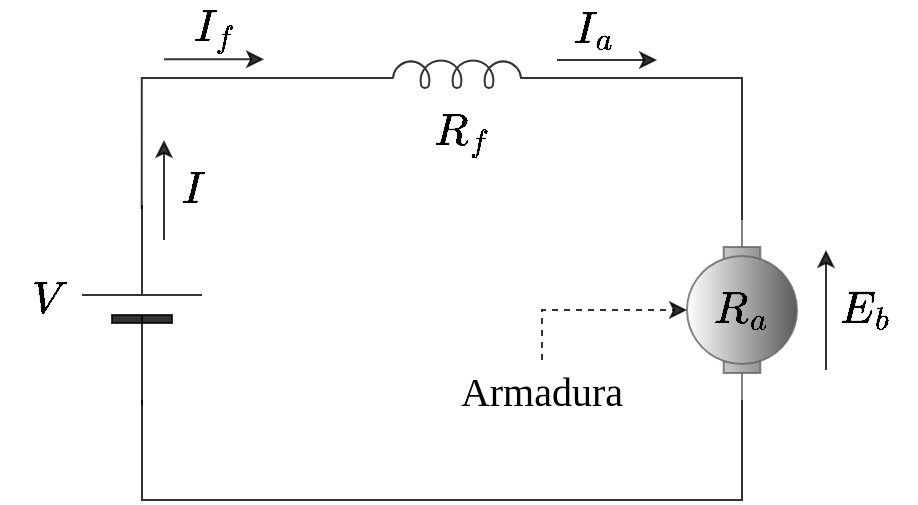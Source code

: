 <mxfile version="21.6.5" type="github">
  <diagram name="Page-1" id="xHoJqprVVUahzgXB5t3A">
    <mxGraphModel dx="607" dy="334" grid="1" gridSize="10" guides="1" tooltips="1" connect="1" arrows="1" fold="1" page="1" pageScale="1" pageWidth="980" pageHeight="690" math="1" shadow="0">
      <root>
        <mxCell id="0" />
        <mxCell id="1" parent="0" />
        <mxCell id="MJRBo0qhkyK9fX0G-ZfJ-8" style="edgeStyle=orthogonalEdgeStyle;rounded=0;orthogonalLoop=1;jettySize=auto;html=1;exitX=1;exitY=0.5;exitDx=0;exitDy=0;exitPerimeter=0;entryX=0;entryY=0.5;entryDx=0;entryDy=0;entryPerimeter=0;fontColor=default;labelBackgroundColor=none;strokeWidth=1;endArrow=none;endFill=0;opacity=80;" parent="1" source="MJRBo0qhkyK9fX0G-ZfJ-1" edge="1">
          <mxGeometry relative="1" as="geometry">
            <Array as="points">
              <mxPoint x="630" y="470" />
              <mxPoint x="330" y="470" />
            </Array>
            <mxPoint x="330" y="420" as="targetPoint" />
          </mxGeometry>
        </mxCell>
        <mxCell id="MJRBo0qhkyK9fX0G-ZfJ-1" value="" style="shape=mxgraph.electrical.electro-mechanical.motor_2;html=1;shadow=0;dashed=0;align=center;fontSize=30;strokeWidth=1;rotation=90;fillColor=default;strokeColor=#666666;fontColor=#333333;labelBackgroundColor=none;gradientColor=#333333;gradientDirection=north;opacity=80;" parent="1" vertex="1">
          <mxGeometry x="585" y="347.5" width="90" height="55" as="geometry" />
        </mxCell>
        <mxCell id="MJRBo0qhkyK9fX0G-ZfJ-7" style="edgeStyle=orthogonalEdgeStyle;rounded=0;orthogonalLoop=1;jettySize=auto;html=1;exitX=1;exitY=0.645;exitDx=0;exitDy=0;exitPerimeter=0;fontColor=default;labelBackgroundColor=none;strokeWidth=1;endArrow=none;endFill=0;opacity=80;" parent="1" source="MJRBo0qhkyK9fX0G-ZfJ-2" target="MJRBo0qhkyK9fX0G-ZfJ-1" edge="1">
          <mxGeometry relative="1" as="geometry" />
        </mxCell>
        <mxCell id="MJRBo0qhkyK9fX0G-ZfJ-11" style="edgeStyle=orthogonalEdgeStyle;rounded=0;orthogonalLoop=1;jettySize=auto;html=1;fontColor=default;labelBackgroundColor=none;strokeWidth=1;opacity=80;" parent="1" edge="1">
          <mxGeometry relative="1" as="geometry">
            <mxPoint x="587.5" y="250" as="targetPoint" />
            <mxPoint x="537.5" y="250" as="sourcePoint" />
          </mxGeometry>
        </mxCell>
        <mxCell id="MJRBo0qhkyK9fX0G-ZfJ-2" value="" style="pointerEvents=1;verticalLabelPosition=bottom;shadow=0;dashed=0;align=center;html=1;verticalAlign=top;shape=mxgraph.electrical.inductors.inductor_5;fontColor=default;labelBackgroundColor=none;strokeWidth=1;opacity=80;" parent="1" vertex="1">
          <mxGeometry x="437.5" y="250" width="100" height="14" as="geometry" />
        </mxCell>
        <mxCell id="MJRBo0qhkyK9fX0G-ZfJ-5" style="edgeStyle=orthogonalEdgeStyle;rounded=0;orthogonalLoop=1;jettySize=auto;html=1;exitX=0.98;exitY=0.498;exitDx=0;exitDy=0;exitPerimeter=0;entryX=0;entryY=0.645;entryDx=0;entryDy=0;entryPerimeter=0;fontColor=default;labelBackgroundColor=none;strokeWidth=1;endArrow=none;endFill=0;opacity=80;" parent="1" source="s4yfGzNGILSZj2dYXTff-1" target="MJRBo0qhkyK9fX0G-ZfJ-2" edge="1">
          <mxGeometry relative="1" as="geometry">
            <mxPoint x="330" y="320" as="sourcePoint" />
            <Array as="points">
              <mxPoint x="330" y="259" />
            </Array>
          </mxGeometry>
        </mxCell>
        <mxCell id="MJRBo0qhkyK9fX0G-ZfJ-13" value="" style="endArrow=classic;html=1;rounded=0;fontColor=default;labelBackgroundColor=none;strokeWidth=1;opacity=80;" parent="1" edge="1">
          <mxGeometry width="50" height="50" relative="1" as="geometry">
            <mxPoint x="672" y="405" as="sourcePoint" />
            <mxPoint x="672" y="345" as="targetPoint" />
          </mxGeometry>
        </mxCell>
        <UserObject label="\(E_b\)" placeholders="1" name="Variable" id="MJRBo0qhkyK9fX0G-ZfJ-18">
          <mxCell style="text;align=center;verticalAlign=middle;overflow=hidden;fontColor=default;labelBackgroundColor=none;whiteSpace=wrap;html=1;fontSize=19;strokeWidth=1;opacity=80;" parent="1" vertex="1">
            <mxGeometry x="667" y="360" width="50" height="30" as="geometry" />
          </mxCell>
        </UserObject>
        <UserObject label="\(I_a\)" placeholders="1" name="Variable" id="MJRBo0qhkyK9fX0G-ZfJ-19">
          <mxCell style="text;align=center;verticalAlign=middle;whiteSpace=wrap;overflow=hidden;fontColor=default;labelBackgroundColor=none;html=1;fontSize=19;strokeWidth=1;opacity=80;" parent="1" vertex="1">
            <mxGeometry x="531" y="220" width="50" height="30" as="geometry" />
          </mxCell>
        </UserObject>
        <UserObject label="\(I_{f}\)" placeholders="1" name="Variable" id="MJRBo0qhkyK9fX0G-ZfJ-20">
          <mxCell style="text;align=center;verticalAlign=middle;whiteSpace=wrap;overflow=hidden;fontColor=default;labelBackgroundColor=none;html=1;fontSize=19;strokeWidth=1;opacity=80;" parent="1" vertex="1">
            <mxGeometry x="341" y="220" width="50" height="30" as="geometry" />
          </mxCell>
        </UserObject>
        <UserObject label="\(R_{f}\)" placeholders="1" name="Variable" id="MJRBo0qhkyK9fX0G-ZfJ-21">
          <mxCell style="text;align=center;verticalAlign=middle;whiteSpace=wrap;overflow=hidden;fontColor=default;labelBackgroundColor=none;html=1;fontSize=19;strokeWidth=1;opacity=80;" parent="1" vertex="1">
            <mxGeometry x="465" y="272" width="50" height="30" as="geometry" />
          </mxCell>
        </UserObject>
        <UserObject label="\(V\)" placeholders="1" name="Variable" id="MJRBo0qhkyK9fX0G-ZfJ-22">
          <mxCell style="text;align=center;verticalAlign=middle;whiteSpace=wrap;overflow=hidden;fontColor=default;labelBackgroundColor=none;html=1;fontSize=19;strokeWidth=1;opacity=80;" parent="1" vertex="1">
            <mxGeometry x="259" y="355" width="50" height="30" as="geometry" />
          </mxCell>
        </UserObject>
        <UserObject label="\(R_a\)" placeholders="1" name="Variable" id="MJRBo0qhkyK9fX0G-ZfJ-23">
          <mxCell style="text;align=center;verticalAlign=middle;whiteSpace=wrap;overflow=hidden;labelBackgroundColor=none;labelBorderColor=none;fontColor=default;html=1;fontSize=19;strokeWidth=1;opacity=80;" parent="1" vertex="1">
            <mxGeometry x="605" y="360" width="50" height="30" as="geometry" />
          </mxCell>
        </UserObject>
        <mxCell id="MJRBo0qhkyK9fX0G-ZfJ-26" value="" style="edgeStyle=orthogonalEdgeStyle;rounded=0;orthogonalLoop=1;jettySize=auto;html=1;dashed=1;entryX=0.5;entryY=1;entryDx=0;entryDy=0;entryPerimeter=0;exitX=0.5;exitY=0;exitDx=0;exitDy=0;fontColor=default;labelBackgroundColor=none;strokeWidth=1;opacity=80;" parent="1" source="MJRBo0qhkyK9fX0G-ZfJ-24" target="MJRBo0qhkyK9fX0G-ZfJ-1" edge="1">
          <mxGeometry relative="1" as="geometry">
            <mxPoint x="510" y="390" as="sourcePoint" />
            <mxPoint x="575" y="360" as="targetPoint" />
          </mxGeometry>
        </mxCell>
        <mxCell id="MJRBo0qhkyK9fX0G-ZfJ-24" value="&lt;font face=&quot;Times New Roman&quot; style=&quot;font-size: 20px;&quot;&gt;Armadura&lt;/font&gt;" style="text;html=1;align=center;verticalAlign=middle;whiteSpace=wrap;rounded=0;fontSize=20;fontColor=default;labelBackgroundColor=none;strokeWidth=1;opacity=80;" parent="1" vertex="1">
          <mxGeometry x="480" y="400" width="100" height="30" as="geometry" />
        </mxCell>
        <UserObject label="\(I\)" placeholders="1" name="Variable" id="MJRBo0qhkyK9fX0G-ZfJ-27">
          <mxCell style="text;align=center;verticalAlign=middle;whiteSpace=wrap;overflow=hidden;fontColor=default;labelBackgroundColor=none;html=1;fontSize=19;strokeWidth=1;opacity=80;" parent="1" vertex="1">
            <mxGeometry x="331" y="300" width="50" height="30" as="geometry" />
          </mxCell>
        </UserObject>
        <mxCell id="MJRBo0qhkyK9fX0G-ZfJ-29" value="" style="endArrow=classic;html=1;rounded=0;fontColor=default;labelBackgroundColor=none;strokeWidth=1;opacity=80;" parent="1" edge="1">
          <mxGeometry width="50" height="50" relative="1" as="geometry">
            <mxPoint x="341" y="340" as="sourcePoint" />
            <mxPoint x="341" y="290" as="targetPoint" />
          </mxGeometry>
        </mxCell>
        <mxCell id="MJRBo0qhkyK9fX0G-ZfJ-30" style="edgeStyle=orthogonalEdgeStyle;rounded=0;orthogonalLoop=1;jettySize=auto;html=1;fontColor=default;labelBackgroundColor=none;strokeWidth=1;opacity=80;" parent="1" edge="1">
          <mxGeometry relative="1" as="geometry">
            <mxPoint x="391" y="249.67" as="targetPoint" />
            <mxPoint x="341" y="249.67" as="sourcePoint" />
          </mxGeometry>
        </mxCell>
        <mxCell id="s4yfGzNGILSZj2dYXTff-1" value="" style="verticalLabelPosition=bottom;shadow=0;dashed=0;align=center;fillColor=strokeColor;html=1;verticalAlign=top;strokeWidth=1;shape=mxgraph.electrical.miscellaneous.monocell_battery;rotation=-90;opacity=80;" parent="1" vertex="1">
          <mxGeometry x="280" y="342.5" width="100" height="60" as="geometry" />
        </mxCell>
      </root>
    </mxGraphModel>
  </diagram>
</mxfile>
